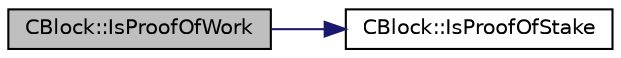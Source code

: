 digraph "CBlock::IsProofOfWork"
{
  edge [fontname="Helvetica",fontsize="10",labelfontname="Helvetica",labelfontsize="10"];
  node [fontname="Helvetica",fontsize="10",shape=record];
  rankdir="LR";
  Node190 [label="CBlock::IsProofOfWork",height=0.2,width=0.4,color="black", fillcolor="grey75", style="filled", fontcolor="black"];
  Node190 -> Node191 [color="midnightblue",fontsize="10",style="solid",fontname="Helvetica"];
  Node191 [label="CBlock::IsProofOfStake",height=0.2,width=0.4,color="black", fillcolor="white", style="filled",URL="$class_c_block.html#ab70bdac61ff8eca54fd29c835cb4f025"];
}
